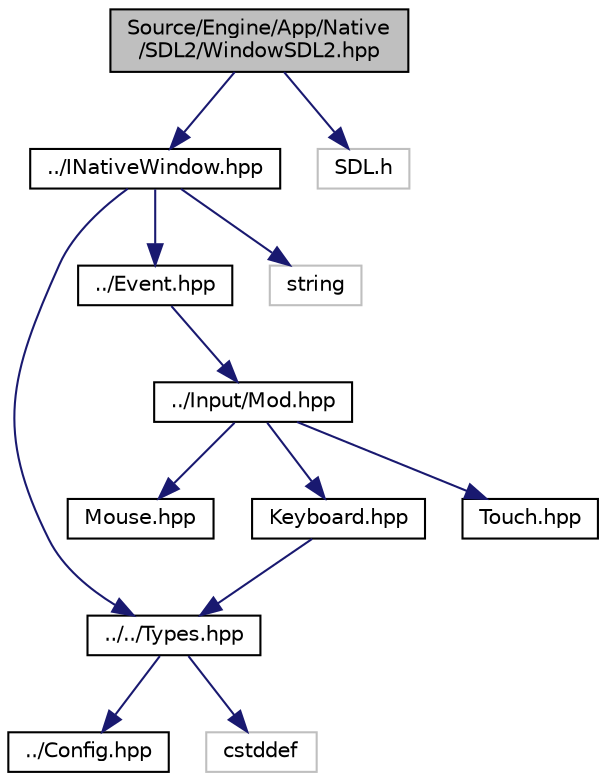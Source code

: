 digraph "Source/Engine/App/Native/SDL2/WindowSDL2.hpp"
{
  edge [fontname="Helvetica",fontsize="10",labelfontname="Helvetica",labelfontsize="10"];
  node [fontname="Helvetica",fontsize="10",shape=record];
  Node0 [label="Source/Engine/App/Native\l/SDL2/WindowSDL2.hpp",height=0.2,width=0.4,color="black", fillcolor="grey75", style="filled", fontcolor="black"];
  Node0 -> Node1 [color="midnightblue",fontsize="10",style="solid",fontname="Helvetica"];
  Node1 [label="../INativeWindow.hpp",height=0.2,width=0.4,color="black", fillcolor="white", style="filled",URL="$INativeWindow_8hpp.html"];
  Node1 -> Node2 [color="midnightblue",fontsize="10",style="solid",fontname="Helvetica"];
  Node2 [label="../../Types.hpp",height=0.2,width=0.4,color="black", fillcolor="white", style="filled",URL="$Types_8hpp.html"];
  Node2 -> Node3 [color="midnightblue",fontsize="10",style="solid",fontname="Helvetica"];
  Node3 [label="../Config.hpp",height=0.2,width=0.4,color="black", fillcolor="white", style="filled",URL="$Config_8hpp.html"];
  Node2 -> Node4 [color="midnightblue",fontsize="10",style="solid",fontname="Helvetica"];
  Node4 [label="cstddef",height=0.2,width=0.4,color="grey75", fillcolor="white", style="filled"];
  Node1 -> Node5 [color="midnightblue",fontsize="10",style="solid",fontname="Helvetica"];
  Node5 [label="../Event.hpp",height=0.2,width=0.4,color="black", fillcolor="white", style="filled",URL="$Event_8hpp.html"];
  Node5 -> Node6 [color="midnightblue",fontsize="10",style="solid",fontname="Helvetica"];
  Node6 [label="../Input/Mod.hpp",height=0.2,width=0.4,color="black", fillcolor="white", style="filled",URL="$Input_2Mod_8hpp.html"];
  Node6 -> Node7 [color="midnightblue",fontsize="10",style="solid",fontname="Helvetica"];
  Node7 [label="Mouse.hpp",height=0.2,width=0.4,color="black", fillcolor="white", style="filled",URL="$Mouse_8hpp.html"];
  Node6 -> Node8 [color="midnightblue",fontsize="10",style="solid",fontname="Helvetica"];
  Node8 [label="Keyboard.hpp",height=0.2,width=0.4,color="black", fillcolor="white", style="filled",URL="$Keyboard_8hpp.html"];
  Node8 -> Node2 [color="midnightblue",fontsize="10",style="solid",fontname="Helvetica"];
  Node6 -> Node9 [color="midnightblue",fontsize="10",style="solid",fontname="Helvetica"];
  Node9 [label="Touch.hpp",height=0.2,width=0.4,color="black", fillcolor="white", style="filled",URL="$Touch_8hpp.html"];
  Node1 -> Node10 [color="midnightblue",fontsize="10",style="solid",fontname="Helvetica"];
  Node10 [label="string",height=0.2,width=0.4,color="grey75", fillcolor="white", style="filled"];
  Node0 -> Node11 [color="midnightblue",fontsize="10",style="solid",fontname="Helvetica"];
  Node11 [label="SDL.h",height=0.2,width=0.4,color="grey75", fillcolor="white", style="filled"];
}
